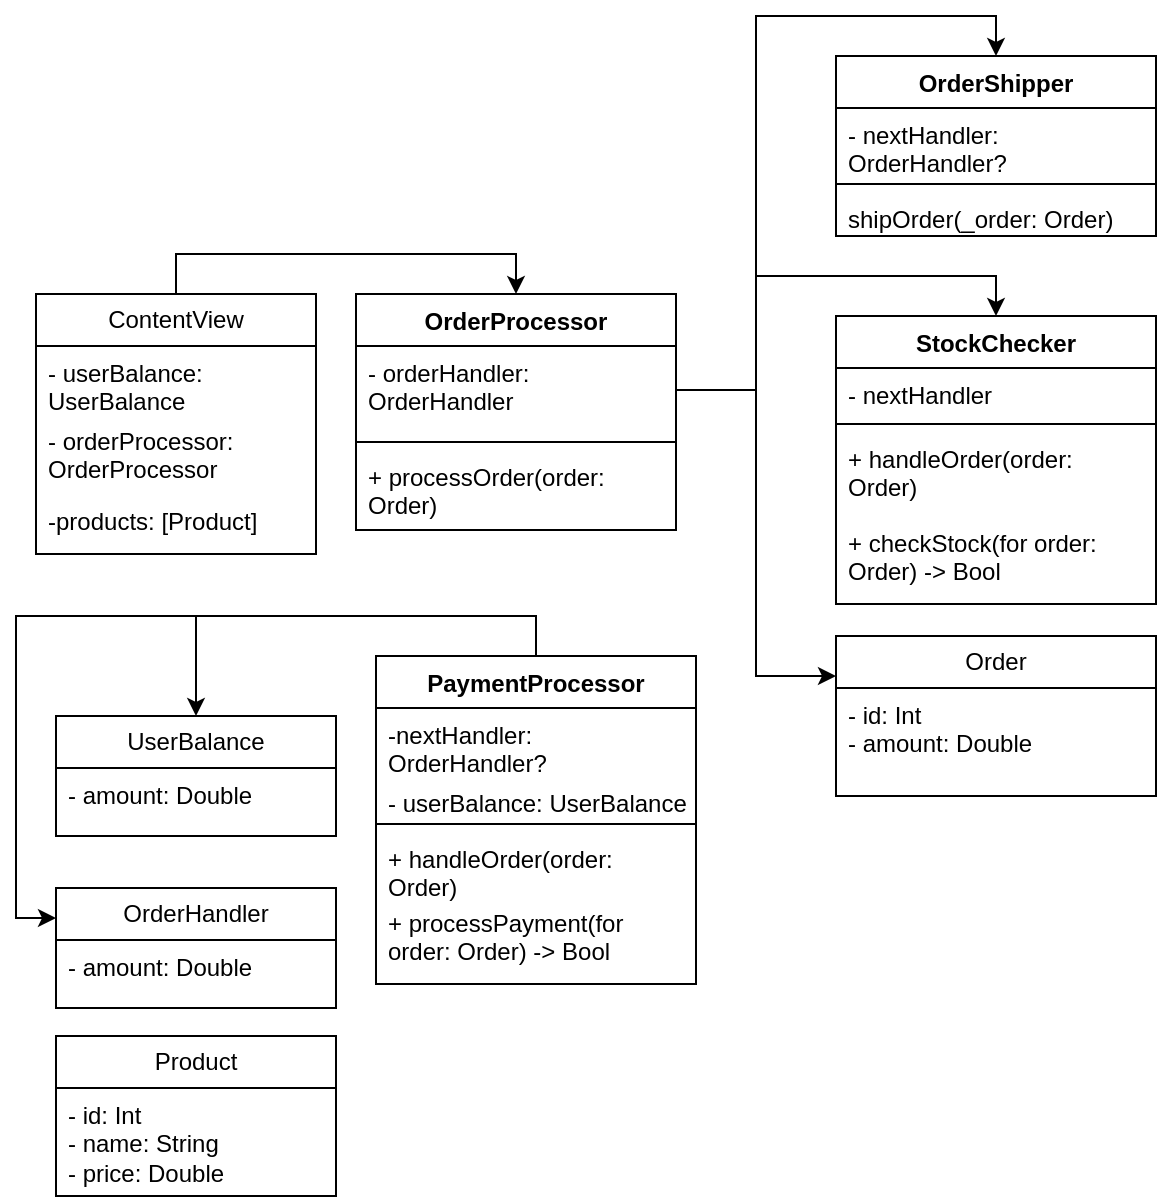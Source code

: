 <mxfile version="23.1.5" type="device">
  <diagram name="Страница — 1" id="_E3ik19_U34WC8ElHgD9">
    <mxGraphModel dx="705" dy="966" grid="1" gridSize="10" guides="1" tooltips="1" connect="1" arrows="1" fold="1" page="1" pageScale="1" pageWidth="1169" pageHeight="827" math="0" shadow="0">
      <root>
        <mxCell id="0" />
        <mxCell id="1" parent="0" />
        <mxCell id="fTxvFWtqktUuAajH_MJX-40" style="edgeStyle=orthogonalEdgeStyle;rounded=0;orthogonalLoop=1;jettySize=auto;html=1;exitX=0.5;exitY=0;exitDx=0;exitDy=0;entryX=0.5;entryY=0;entryDx=0;entryDy=0;" edge="1" parent="1" source="fTxvFWtqktUuAajH_MJX-1" target="fTxvFWtqktUuAajH_MJX-14">
          <mxGeometry relative="1" as="geometry" />
        </mxCell>
        <mxCell id="fTxvFWtqktUuAajH_MJX-1" value="ContentView" style="swimlane;fontStyle=0;childLayout=stackLayout;horizontal=1;startSize=26;fillColor=none;horizontalStack=0;resizeParent=1;resizeParentMax=0;resizeLast=0;collapsible=1;marginBottom=0;whiteSpace=wrap;html=1;" vertex="1" parent="1">
          <mxGeometry x="160" y="349" width="140" height="130" as="geometry" />
        </mxCell>
        <mxCell id="fTxvFWtqktUuAajH_MJX-2" value="- userBalance: UserBalance" style="text;strokeColor=none;fillColor=none;align=left;verticalAlign=top;spacingLeft=4;spacingRight=4;overflow=hidden;rotatable=0;points=[[0,0.5],[1,0.5]];portConstraint=eastwest;whiteSpace=wrap;html=1;" vertex="1" parent="fTxvFWtqktUuAajH_MJX-1">
          <mxGeometry y="26" width="140" height="34" as="geometry" />
        </mxCell>
        <mxCell id="fTxvFWtqktUuAajH_MJX-3" value="- orderProcessor: OrderProcessor" style="text;strokeColor=none;fillColor=none;align=left;verticalAlign=top;spacingLeft=4;spacingRight=4;overflow=hidden;rotatable=0;points=[[0,0.5],[1,0.5]];portConstraint=eastwest;whiteSpace=wrap;html=1;" vertex="1" parent="fTxvFWtqktUuAajH_MJX-1">
          <mxGeometry y="60" width="140" height="40" as="geometry" />
        </mxCell>
        <mxCell id="fTxvFWtqktUuAajH_MJX-4" value="-products: [Product]" style="text;strokeColor=none;fillColor=none;align=left;verticalAlign=top;spacingLeft=4;spacingRight=4;overflow=hidden;rotatable=0;points=[[0,0.5],[1,0.5]];portConstraint=eastwest;whiteSpace=wrap;html=1;" vertex="1" parent="fTxvFWtqktUuAajH_MJX-1">
          <mxGeometry y="100" width="140" height="30" as="geometry" />
        </mxCell>
        <mxCell id="fTxvFWtqktUuAajH_MJX-9" value="UserBalance" style="swimlane;fontStyle=0;childLayout=stackLayout;horizontal=1;startSize=26;fillColor=none;horizontalStack=0;resizeParent=1;resizeParentMax=0;resizeLast=0;collapsible=1;marginBottom=0;whiteSpace=wrap;html=1;" vertex="1" parent="1">
          <mxGeometry x="170" y="560" width="140" height="60" as="geometry" />
        </mxCell>
        <mxCell id="fTxvFWtqktUuAajH_MJX-10" value="- amount: Double" style="text;strokeColor=none;fillColor=none;align=left;verticalAlign=top;spacingLeft=4;spacingRight=4;overflow=hidden;rotatable=0;points=[[0,0.5],[1,0.5]];portConstraint=eastwest;whiteSpace=wrap;html=1;" vertex="1" parent="fTxvFWtqktUuAajH_MJX-9">
          <mxGeometry y="26" width="140" height="34" as="geometry" />
        </mxCell>
        <mxCell id="fTxvFWtqktUuAajH_MJX-11" value="OrderHandler" style="swimlane;fontStyle=0;childLayout=stackLayout;horizontal=1;startSize=26;fillColor=none;horizontalStack=0;resizeParent=1;resizeParentMax=0;resizeLast=0;collapsible=1;marginBottom=0;whiteSpace=wrap;html=1;" vertex="1" parent="1">
          <mxGeometry x="170" y="646" width="140" height="60" as="geometry" />
        </mxCell>
        <mxCell id="fTxvFWtqktUuAajH_MJX-12" value="- amount: Double" style="text;strokeColor=none;fillColor=none;align=left;verticalAlign=top;spacingLeft=4;spacingRight=4;overflow=hidden;rotatable=0;points=[[0,0.5],[1,0.5]];portConstraint=eastwest;whiteSpace=wrap;html=1;" vertex="1" parent="fTxvFWtqktUuAajH_MJX-11">
          <mxGeometry y="26" width="140" height="34" as="geometry" />
        </mxCell>
        <mxCell id="fTxvFWtqktUuAajH_MJX-14" value="OrderProcessor" style="swimlane;fontStyle=1;align=center;verticalAlign=top;childLayout=stackLayout;horizontal=1;startSize=26;horizontalStack=0;resizeParent=1;resizeParentMax=0;resizeLast=0;collapsible=1;marginBottom=0;whiteSpace=wrap;html=1;" vertex="1" parent="1">
          <mxGeometry x="320" y="349" width="160" height="118" as="geometry" />
        </mxCell>
        <mxCell id="fTxvFWtqktUuAajH_MJX-15" value="- orderHandler: OrderHandler" style="text;strokeColor=none;fillColor=none;align=left;verticalAlign=top;spacingLeft=4;spacingRight=4;overflow=hidden;rotatable=0;points=[[0,0.5],[1,0.5]];portConstraint=eastwest;whiteSpace=wrap;html=1;" vertex="1" parent="fTxvFWtqktUuAajH_MJX-14">
          <mxGeometry y="26" width="160" height="44" as="geometry" />
        </mxCell>
        <mxCell id="fTxvFWtqktUuAajH_MJX-16" value="" style="line;strokeWidth=1;fillColor=none;align=left;verticalAlign=middle;spacingTop=-1;spacingLeft=3;spacingRight=3;rotatable=0;labelPosition=right;points=[];portConstraint=eastwest;strokeColor=inherit;" vertex="1" parent="fTxvFWtqktUuAajH_MJX-14">
          <mxGeometry y="70" width="160" height="8" as="geometry" />
        </mxCell>
        <mxCell id="fTxvFWtqktUuAajH_MJX-17" value="+ processOrder(order: Order)" style="text;strokeColor=none;fillColor=none;align=left;verticalAlign=top;spacingLeft=4;spacingRight=4;overflow=hidden;rotatable=0;points=[[0,0.5],[1,0.5]];portConstraint=eastwest;whiteSpace=wrap;html=1;" vertex="1" parent="fTxvFWtqktUuAajH_MJX-14">
          <mxGeometry y="78" width="160" height="40" as="geometry" />
        </mxCell>
        <mxCell id="fTxvFWtqktUuAajH_MJX-18" value="OrderShipper" style="swimlane;fontStyle=1;align=center;verticalAlign=top;childLayout=stackLayout;horizontal=1;startSize=26;horizontalStack=0;resizeParent=1;resizeParentMax=0;resizeLast=0;collapsible=1;marginBottom=0;whiteSpace=wrap;html=1;" vertex="1" parent="1">
          <mxGeometry x="560" y="230" width="160" height="90" as="geometry" />
        </mxCell>
        <mxCell id="fTxvFWtqktUuAajH_MJX-19" value="- nextHandler: OrderHandler?" style="text;strokeColor=none;fillColor=none;align=left;verticalAlign=top;spacingLeft=4;spacingRight=4;overflow=hidden;rotatable=0;points=[[0,0.5],[1,0.5]];portConstraint=eastwest;whiteSpace=wrap;html=1;" vertex="1" parent="fTxvFWtqktUuAajH_MJX-18">
          <mxGeometry y="26" width="160" height="34" as="geometry" />
        </mxCell>
        <mxCell id="fTxvFWtqktUuAajH_MJX-20" value="" style="line;strokeWidth=1;fillColor=none;align=left;verticalAlign=middle;spacingTop=-1;spacingLeft=3;spacingRight=3;rotatable=0;labelPosition=right;points=[];portConstraint=eastwest;strokeColor=inherit;" vertex="1" parent="fTxvFWtqktUuAajH_MJX-18">
          <mxGeometry y="60" width="160" height="8" as="geometry" />
        </mxCell>
        <mxCell id="fTxvFWtqktUuAajH_MJX-21" value="shipOrder(_order: Order)" style="text;strokeColor=none;fillColor=none;align=left;verticalAlign=top;spacingLeft=4;spacingRight=4;overflow=hidden;rotatable=0;points=[[0,0.5],[1,0.5]];portConstraint=eastwest;whiteSpace=wrap;html=1;" vertex="1" parent="fTxvFWtqktUuAajH_MJX-18">
          <mxGeometry y="68" width="160" height="22" as="geometry" />
        </mxCell>
        <mxCell id="fTxvFWtqktUuAajH_MJX-41" style="edgeStyle=orthogonalEdgeStyle;rounded=0;orthogonalLoop=1;jettySize=auto;html=1;exitX=0.5;exitY=0;exitDx=0;exitDy=0;entryX=0.5;entryY=0;entryDx=0;entryDy=0;" edge="1" parent="1" source="fTxvFWtqktUuAajH_MJX-22" target="fTxvFWtqktUuAajH_MJX-9">
          <mxGeometry relative="1" as="geometry" />
        </mxCell>
        <mxCell id="fTxvFWtqktUuAajH_MJX-42" style="edgeStyle=orthogonalEdgeStyle;rounded=0;orthogonalLoop=1;jettySize=auto;html=1;exitX=0.5;exitY=0;exitDx=0;exitDy=0;entryX=0;entryY=0.25;entryDx=0;entryDy=0;" edge="1" parent="1" source="fTxvFWtqktUuAajH_MJX-22" target="fTxvFWtqktUuAajH_MJX-11">
          <mxGeometry relative="1" as="geometry" />
        </mxCell>
        <mxCell id="fTxvFWtqktUuAajH_MJX-22" value="PaymentProcessor" style="swimlane;fontStyle=1;align=center;verticalAlign=top;childLayout=stackLayout;horizontal=1;startSize=26;horizontalStack=0;resizeParent=1;resizeParentMax=0;resizeLast=0;collapsible=1;marginBottom=0;whiteSpace=wrap;html=1;" vertex="1" parent="1">
          <mxGeometry x="330" y="530" width="160" height="164" as="geometry" />
        </mxCell>
        <mxCell id="fTxvFWtqktUuAajH_MJX-23" value="-nextHandler: OrderHandler?" style="text;strokeColor=none;fillColor=none;align=left;verticalAlign=top;spacingLeft=4;spacingRight=4;overflow=hidden;rotatable=0;points=[[0,0.5],[1,0.5]];portConstraint=eastwest;whiteSpace=wrap;html=1;" vertex="1" parent="fTxvFWtqktUuAajH_MJX-22">
          <mxGeometry y="26" width="160" height="34" as="geometry" />
        </mxCell>
        <mxCell id="fTxvFWtqktUuAajH_MJX-25" value="- userBalance: UserBalance" style="text;strokeColor=none;fillColor=none;align=left;verticalAlign=top;spacingLeft=4;spacingRight=4;overflow=hidden;rotatable=0;points=[[0,0.5],[1,0.5]];portConstraint=eastwest;whiteSpace=wrap;html=1;" vertex="1" parent="fTxvFWtqktUuAajH_MJX-22">
          <mxGeometry y="60" width="160" height="20" as="geometry" />
        </mxCell>
        <mxCell id="fTxvFWtqktUuAajH_MJX-24" value="" style="line;strokeWidth=1;fillColor=none;align=left;verticalAlign=middle;spacingTop=-1;spacingLeft=3;spacingRight=3;rotatable=0;labelPosition=right;points=[];portConstraint=eastwest;strokeColor=inherit;" vertex="1" parent="fTxvFWtqktUuAajH_MJX-22">
          <mxGeometry y="80" width="160" height="8" as="geometry" />
        </mxCell>
        <mxCell id="fTxvFWtqktUuAajH_MJX-26" value="+ handleOrder(order: Order)" style="text;strokeColor=none;fillColor=none;align=left;verticalAlign=top;spacingLeft=4;spacingRight=4;overflow=hidden;rotatable=0;points=[[0,0.5],[1,0.5]];portConstraint=eastwest;whiteSpace=wrap;html=1;" vertex="1" parent="fTxvFWtqktUuAajH_MJX-22">
          <mxGeometry y="88" width="160" height="32" as="geometry" />
        </mxCell>
        <mxCell id="fTxvFWtqktUuAajH_MJX-27" value="+ processPayment(for order: Order) -&amp;gt; Bool" style="text;strokeColor=none;fillColor=none;align=left;verticalAlign=top;spacingLeft=4;spacingRight=4;overflow=hidden;rotatable=0;points=[[0,0.5],[1,0.5]];portConstraint=eastwest;whiteSpace=wrap;html=1;" vertex="1" parent="fTxvFWtqktUuAajH_MJX-22">
          <mxGeometry y="120" width="160" height="44" as="geometry" />
        </mxCell>
        <mxCell id="fTxvFWtqktUuAajH_MJX-28" value="StockChecker" style="swimlane;fontStyle=1;align=center;verticalAlign=top;childLayout=stackLayout;horizontal=1;startSize=26;horizontalStack=0;resizeParent=1;resizeParentMax=0;resizeLast=0;collapsible=1;marginBottom=0;whiteSpace=wrap;html=1;" vertex="1" parent="1">
          <mxGeometry x="560" y="360" width="160" height="144" as="geometry" />
        </mxCell>
        <mxCell id="fTxvFWtqktUuAajH_MJX-29" value="- nextHandler" style="text;strokeColor=none;fillColor=none;align=left;verticalAlign=top;spacingLeft=4;spacingRight=4;overflow=hidden;rotatable=0;points=[[0,0.5],[1,0.5]];portConstraint=eastwest;whiteSpace=wrap;html=1;" vertex="1" parent="fTxvFWtqktUuAajH_MJX-28">
          <mxGeometry y="26" width="160" height="24" as="geometry" />
        </mxCell>
        <mxCell id="fTxvFWtqktUuAajH_MJX-31" value="" style="line;strokeWidth=1;fillColor=none;align=left;verticalAlign=middle;spacingTop=-1;spacingLeft=3;spacingRight=3;rotatable=0;labelPosition=right;points=[];portConstraint=eastwest;strokeColor=inherit;" vertex="1" parent="fTxvFWtqktUuAajH_MJX-28">
          <mxGeometry y="50" width="160" height="8" as="geometry" />
        </mxCell>
        <mxCell id="fTxvFWtqktUuAajH_MJX-32" value="+ handleOrder(order: Order)" style="text;strokeColor=none;fillColor=none;align=left;verticalAlign=top;spacingLeft=4;spacingRight=4;overflow=hidden;rotatable=0;points=[[0,0.5],[1,0.5]];portConstraint=eastwest;whiteSpace=wrap;html=1;" vertex="1" parent="fTxvFWtqktUuAajH_MJX-28">
          <mxGeometry y="58" width="160" height="42" as="geometry" />
        </mxCell>
        <mxCell id="fTxvFWtqktUuAajH_MJX-33" value="+ checkStock(for order: Order) -&amp;gt; Bool" style="text;strokeColor=none;fillColor=none;align=left;verticalAlign=top;spacingLeft=4;spacingRight=4;overflow=hidden;rotatable=0;points=[[0,0.5],[1,0.5]];portConstraint=eastwest;whiteSpace=wrap;html=1;" vertex="1" parent="fTxvFWtqktUuAajH_MJX-28">
          <mxGeometry y="100" width="160" height="44" as="geometry" />
        </mxCell>
        <mxCell id="fTxvFWtqktUuAajH_MJX-34" value="Product" style="swimlane;fontStyle=0;childLayout=stackLayout;horizontal=1;startSize=26;fillColor=none;horizontalStack=0;resizeParent=1;resizeParentMax=0;resizeLast=0;collapsible=1;marginBottom=0;whiteSpace=wrap;html=1;" vertex="1" parent="1">
          <mxGeometry x="170" y="720" width="140" height="80" as="geometry" />
        </mxCell>
        <mxCell id="fTxvFWtqktUuAajH_MJX-35" value="- id: Int&lt;br&gt;- name: String&lt;br&gt;- price: Double" style="text;strokeColor=none;fillColor=none;align=left;verticalAlign=top;spacingLeft=4;spacingRight=4;overflow=hidden;rotatable=0;points=[[0,0.5],[1,0.5]];portConstraint=eastwest;whiteSpace=wrap;html=1;" vertex="1" parent="fTxvFWtqktUuAajH_MJX-34">
          <mxGeometry y="26" width="140" height="54" as="geometry" />
        </mxCell>
        <mxCell id="fTxvFWtqktUuAajH_MJX-36" value="Order" style="swimlane;fontStyle=0;childLayout=stackLayout;horizontal=1;startSize=26;fillColor=none;horizontalStack=0;resizeParent=1;resizeParentMax=0;resizeLast=0;collapsible=1;marginBottom=0;whiteSpace=wrap;html=1;" vertex="1" parent="1">
          <mxGeometry x="560" y="520" width="160" height="80" as="geometry" />
        </mxCell>
        <mxCell id="fTxvFWtqktUuAajH_MJX-37" value="- id: Int&lt;br&gt;- amount: Double" style="text;strokeColor=none;fillColor=none;align=left;verticalAlign=top;spacingLeft=4;spacingRight=4;overflow=hidden;rotatable=0;points=[[0,0.5],[1,0.5]];portConstraint=eastwest;whiteSpace=wrap;html=1;" vertex="1" parent="fTxvFWtqktUuAajH_MJX-36">
          <mxGeometry y="26" width="160" height="54" as="geometry" />
        </mxCell>
        <mxCell id="fTxvFWtqktUuAajH_MJX-44" style="edgeStyle=orthogonalEdgeStyle;rounded=0;orthogonalLoop=1;jettySize=auto;html=1;exitX=1;exitY=0.5;exitDx=0;exitDy=0;entryX=0.5;entryY=0;entryDx=0;entryDy=0;" edge="1" parent="1" source="fTxvFWtqktUuAajH_MJX-15" target="fTxvFWtqktUuAajH_MJX-28">
          <mxGeometry relative="1" as="geometry" />
        </mxCell>
        <mxCell id="fTxvFWtqktUuAajH_MJX-48" style="edgeStyle=orthogonalEdgeStyle;rounded=0;orthogonalLoop=1;jettySize=auto;html=1;exitX=1;exitY=0.5;exitDx=0;exitDy=0;entryX=0;entryY=0.25;entryDx=0;entryDy=0;" edge="1" parent="1" source="fTxvFWtqktUuAajH_MJX-15" target="fTxvFWtqktUuAajH_MJX-36">
          <mxGeometry relative="1" as="geometry" />
        </mxCell>
        <mxCell id="fTxvFWtqktUuAajH_MJX-49" style="edgeStyle=orthogonalEdgeStyle;rounded=0;orthogonalLoop=1;jettySize=auto;html=1;exitX=1;exitY=0.5;exitDx=0;exitDy=0;entryX=0.5;entryY=0;entryDx=0;entryDy=0;" edge="1" parent="1" source="fTxvFWtqktUuAajH_MJX-15" target="fTxvFWtqktUuAajH_MJX-18">
          <mxGeometry relative="1" as="geometry" />
        </mxCell>
      </root>
    </mxGraphModel>
  </diagram>
</mxfile>
